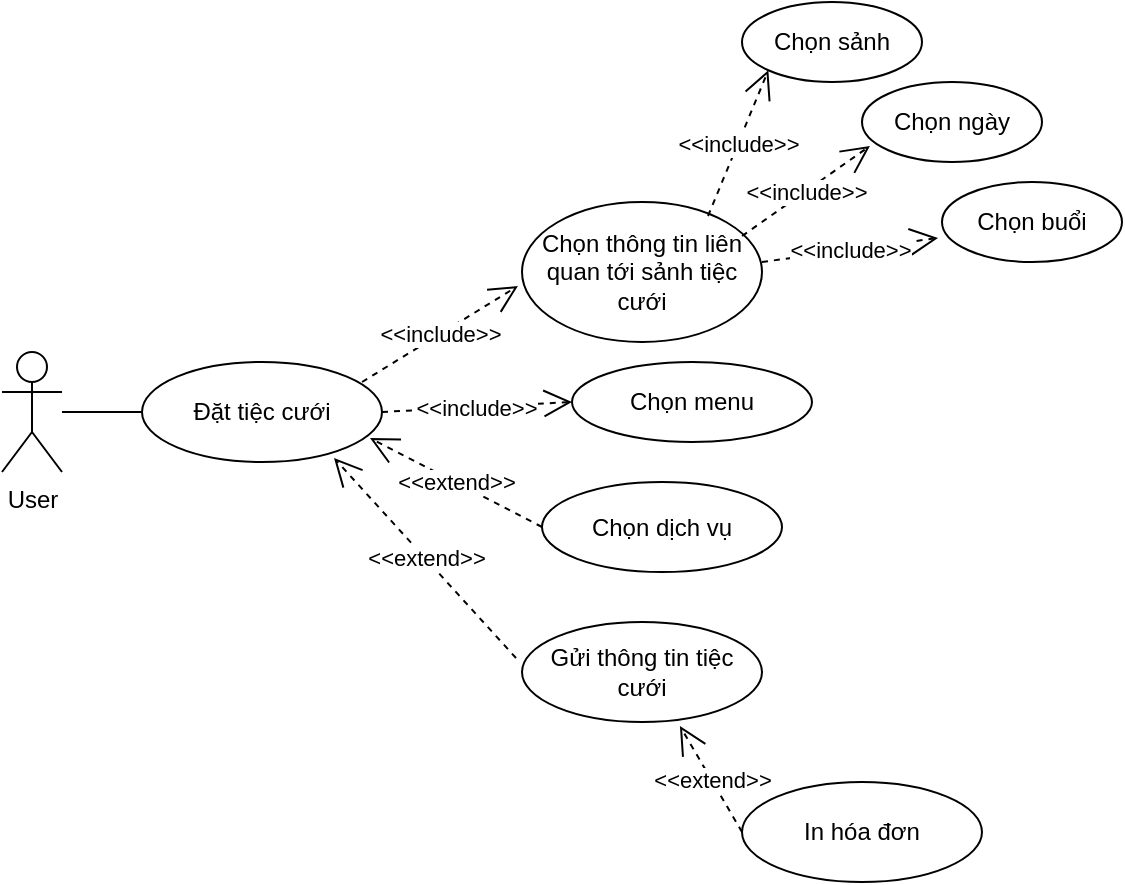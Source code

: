 <mxfile version="13.10.0" type="github">
  <diagram id="5nQqb0zNkpL_uHLUdu7z" name="Page-1">
    <mxGraphModel dx="782" dy="745" grid="1" gridSize="10" guides="1" tooltips="1" connect="1" arrows="1" fold="1" page="1" pageScale="1" pageWidth="850" pageHeight="1100" math="0" shadow="0">
      <root>
        <mxCell id="0" />
        <mxCell id="1" parent="0" />
        <mxCell id="ayGVQyxzVtfzJ8RmpB8I-37" value="User" style="shape=umlActor;verticalLabelPosition=bottom;verticalAlign=top;html=1;outlineConnect=0;" vertex="1" parent="1">
          <mxGeometry x="20" y="195" width="30" height="60" as="geometry" />
        </mxCell>
        <mxCell id="ayGVQyxzVtfzJ8RmpB8I-38" value="Chọn thông tin liên quan tới sảnh tiệc cưới" style="ellipse;whiteSpace=wrap;html=1;" vertex="1" parent="1">
          <mxGeometry x="280" y="120" width="120" height="70" as="geometry" />
        </mxCell>
        <mxCell id="ayGVQyxzVtfzJ8RmpB8I-39" value="Chọn dịch vụ " style="ellipse;whiteSpace=wrap;html=1;" vertex="1" parent="1">
          <mxGeometry x="290" y="260" width="120" height="45" as="geometry" />
        </mxCell>
        <mxCell id="ayGVQyxzVtfzJ8RmpB8I-40" value="Chọn menu" style="ellipse;whiteSpace=wrap;html=1;" vertex="1" parent="1">
          <mxGeometry x="305" y="200" width="120" height="40" as="geometry" />
        </mxCell>
        <mxCell id="ayGVQyxzVtfzJ8RmpB8I-41" value="Gửi thông tin tiệc cưới" style="ellipse;whiteSpace=wrap;html=1;" vertex="1" parent="1">
          <mxGeometry x="280" y="330" width="120" height="50" as="geometry" />
        </mxCell>
        <mxCell id="ayGVQyxzVtfzJ8RmpB8I-42" value="Đặt tiệc cưới" style="ellipse;whiteSpace=wrap;html=1;" vertex="1" parent="1">
          <mxGeometry x="90" y="200" width="120" height="50" as="geometry" />
        </mxCell>
        <mxCell id="ayGVQyxzVtfzJ8RmpB8I-43" value="&amp;lt;&amp;lt;include&amp;gt;&amp;gt;" style="endArrow=open;endSize=12;dashed=1;html=1;entryX=-0.017;entryY=0.6;entryDx=0;entryDy=0;entryPerimeter=0;exitX=0.917;exitY=0.2;exitDx=0;exitDy=0;exitPerimeter=0;" edge="1" parent="1" source="ayGVQyxzVtfzJ8RmpB8I-42" target="ayGVQyxzVtfzJ8RmpB8I-38">
          <mxGeometry width="160" relative="1" as="geometry">
            <mxPoint x="200" y="210" as="sourcePoint" />
            <mxPoint x="360" y="210" as="targetPoint" />
          </mxGeometry>
        </mxCell>
        <mxCell id="ayGVQyxzVtfzJ8RmpB8I-44" value="&amp;lt;&amp;lt;include&amp;gt;&amp;gt;" style="endArrow=open;endSize=12;dashed=1;html=1;entryX=0;entryY=0.5;entryDx=0;entryDy=0;exitX=1;exitY=0.5;exitDx=0;exitDy=0;" edge="1" parent="1" source="ayGVQyxzVtfzJ8RmpB8I-42" target="ayGVQyxzVtfzJ8RmpB8I-40">
          <mxGeometry width="160" relative="1" as="geometry">
            <mxPoint x="210" y="220" as="sourcePoint" />
            <mxPoint x="287.96" y="172" as="targetPoint" />
          </mxGeometry>
        </mxCell>
        <mxCell id="ayGVQyxzVtfzJ8RmpB8I-45" value="&amp;lt;&amp;lt;extend&amp;gt;&amp;gt;" style="endArrow=open;endSize=12;dashed=1;html=1;entryX=0.95;entryY=0.76;entryDx=0;entryDy=0;exitX=0;exitY=0.5;exitDx=0;exitDy=0;entryPerimeter=0;" edge="1" parent="1" source="ayGVQyxzVtfzJ8RmpB8I-39" target="ayGVQyxzVtfzJ8RmpB8I-42">
          <mxGeometry width="160" relative="1" as="geometry">
            <mxPoint x="220" y="235" as="sourcePoint" />
            <mxPoint x="315" y="230" as="targetPoint" />
          </mxGeometry>
        </mxCell>
        <mxCell id="ayGVQyxzVtfzJ8RmpB8I-46" value="&amp;lt;&amp;lt;extend&amp;gt;&amp;gt;" style="endArrow=open;endSize=12;dashed=1;html=1;entryX=0.8;entryY=0.96;entryDx=0;entryDy=0;exitX=-0.025;exitY=0.36;exitDx=0;exitDy=0;entryPerimeter=0;exitPerimeter=0;" edge="1" parent="1" source="ayGVQyxzVtfzJ8RmpB8I-41" target="ayGVQyxzVtfzJ8RmpB8I-42">
          <mxGeometry width="160" relative="1" as="geometry">
            <mxPoint x="300" y="292.5" as="sourcePoint" />
            <mxPoint x="214" y="248" as="targetPoint" />
          </mxGeometry>
        </mxCell>
        <mxCell id="ayGVQyxzVtfzJ8RmpB8I-47" value="&amp;lt;&amp;lt;extend&amp;gt;&amp;gt;" style="endArrow=open;endSize=12;dashed=1;html=1;entryX=0.658;entryY=1.04;entryDx=0;entryDy=0;exitX=0;exitY=0.5;exitDx=0;exitDy=0;entryPerimeter=0;" edge="1" parent="1" target="ayGVQyxzVtfzJ8RmpB8I-41" source="ayGVQyxzVtfzJ8RmpB8I-49">
          <mxGeometry width="160" relative="1" as="geometry">
            <mxPoint x="390" y="435" as="sourcePoint" />
            <mxPoint x="196" y="258" as="targetPoint" />
          </mxGeometry>
        </mxCell>
        <mxCell id="ayGVQyxzVtfzJ8RmpB8I-48" value="" style="endArrow=none;html=1;entryX=0;entryY=0.5;entryDx=0;entryDy=0;" edge="1" parent="1" source="ayGVQyxzVtfzJ8RmpB8I-37" target="ayGVQyxzVtfzJ8RmpB8I-42">
          <mxGeometry width="50" height="50" relative="1" as="geometry">
            <mxPoint x="50" y="260" as="sourcePoint" />
            <mxPoint x="100" y="210" as="targetPoint" />
          </mxGeometry>
        </mxCell>
        <mxCell id="ayGVQyxzVtfzJ8RmpB8I-49" value="In hóa đơn" style="ellipse;whiteSpace=wrap;html=1;" vertex="1" parent="1">
          <mxGeometry x="390" y="410" width="120" height="50" as="geometry" />
        </mxCell>
        <mxCell id="ayGVQyxzVtfzJ8RmpB8I-51" value="Chọn sảnh" style="ellipse;whiteSpace=wrap;html=1;" vertex="1" parent="1">
          <mxGeometry x="390" y="20" width="90" height="40" as="geometry" />
        </mxCell>
        <mxCell id="ayGVQyxzVtfzJ8RmpB8I-52" value="Chọn ngày" style="ellipse;whiteSpace=wrap;html=1;" vertex="1" parent="1">
          <mxGeometry x="450" y="60" width="90" height="40" as="geometry" />
        </mxCell>
        <mxCell id="ayGVQyxzVtfzJ8RmpB8I-53" value="Chọn buổi" style="ellipse;whiteSpace=wrap;html=1;" vertex="1" parent="1">
          <mxGeometry x="490" y="110" width="90" height="40" as="geometry" />
        </mxCell>
        <mxCell id="ayGVQyxzVtfzJ8RmpB8I-55" value="&amp;lt;&amp;lt;include&amp;gt;&amp;gt;" style="endArrow=open;endSize=12;dashed=1;html=1;entryX=0;entryY=1;entryDx=0;entryDy=0;exitX=0.775;exitY=0.1;exitDx=0;exitDy=0;exitPerimeter=0;" edge="1" parent="1" source="ayGVQyxzVtfzJ8RmpB8I-38" target="ayGVQyxzVtfzJ8RmpB8I-51">
          <mxGeometry width="160" relative="1" as="geometry">
            <mxPoint x="355.409" y="130.143" as="sourcePoint" />
            <mxPoint x="368.98" y="49" as="targetPoint" />
          </mxGeometry>
        </mxCell>
        <mxCell id="ayGVQyxzVtfzJ8RmpB8I-56" value="&amp;lt;&amp;lt;include&amp;gt;&amp;gt;" style="endArrow=open;endSize=12;dashed=1;html=1;entryX=0.044;entryY=0.8;entryDx=0;entryDy=0;exitX=0.917;exitY=0.243;exitDx=0;exitDy=0;exitPerimeter=0;entryPerimeter=0;" edge="1" parent="1" source="ayGVQyxzVtfzJ8RmpB8I-38" target="ayGVQyxzVtfzJ8RmpB8I-52">
          <mxGeometry width="160" relative="1" as="geometry">
            <mxPoint x="383" y="137" as="sourcePoint" />
            <mxPoint x="443.18" y="64.142" as="targetPoint" />
          </mxGeometry>
        </mxCell>
        <mxCell id="ayGVQyxzVtfzJ8RmpB8I-57" value="&amp;lt;&amp;lt;include&amp;gt;&amp;gt;" style="endArrow=open;endSize=12;dashed=1;html=1;entryX=-0.022;entryY=0.7;entryDx=0;entryDy=0;entryPerimeter=0;" edge="1" parent="1" target="ayGVQyxzVtfzJ8RmpB8I-53">
          <mxGeometry width="160" relative="1" as="geometry">
            <mxPoint x="400" y="150" as="sourcePoint" />
            <mxPoint x="483.96" y="102" as="targetPoint" />
          </mxGeometry>
        </mxCell>
      </root>
    </mxGraphModel>
  </diagram>
</mxfile>
